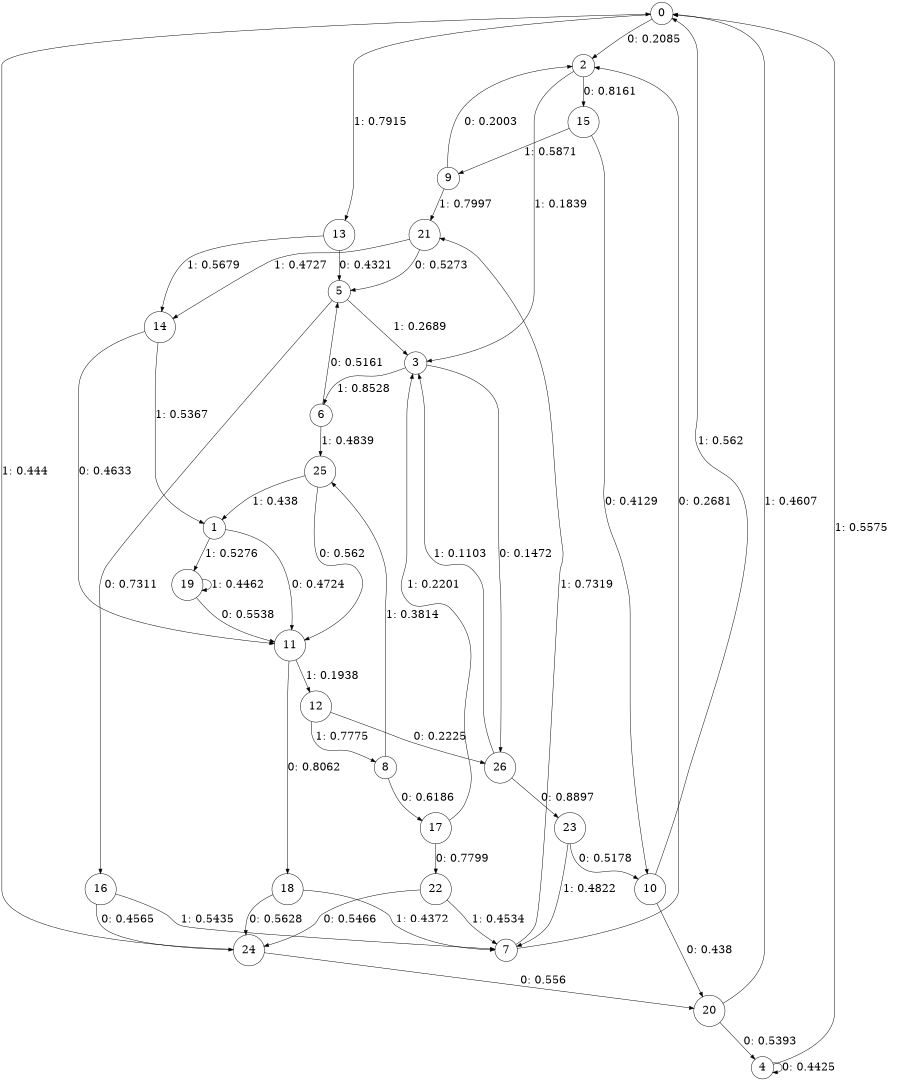 digraph "ch24faceL8" {
size = "6,8.5";
ratio = "fill";
node [shape = circle];
node [fontsize = 24];
edge [fontsize = 24];
0 -> 2 [label = "0: 0.2085   "];
0 -> 13 [label = "1: 0.7915   "];
1 -> 11 [label = "0: 0.4724   "];
1 -> 19 [label = "1: 0.5276   "];
2 -> 15 [label = "0: 0.8161   "];
2 -> 3 [label = "1: 0.1839   "];
3 -> 26 [label = "0: 0.1472   "];
3 -> 6 [label = "1: 0.8528   "];
4 -> 4 [label = "0: 0.4425   "];
4 -> 0 [label = "1: 0.5575   "];
5 -> 16 [label = "0: 0.7311   "];
5 -> 3 [label = "1: 0.2689   "];
6 -> 5 [label = "0: 0.5161   "];
6 -> 25 [label = "1: 0.4839   "];
7 -> 2 [label = "0: 0.2681   "];
7 -> 21 [label = "1: 0.7319   "];
8 -> 17 [label = "0: 0.6186   "];
8 -> 25 [label = "1: 0.3814   "];
9 -> 2 [label = "0: 0.2003   "];
9 -> 21 [label = "1: 0.7997   "];
10 -> 20 [label = "0: 0.438    "];
10 -> 0 [label = "1: 0.562    "];
11 -> 18 [label = "0: 0.8062   "];
11 -> 12 [label = "1: 0.1938   "];
12 -> 26 [label = "0: 0.2225   "];
12 -> 8 [label = "1: 0.7775   "];
13 -> 5 [label = "0: 0.4321   "];
13 -> 14 [label = "1: 0.5679   "];
14 -> 11 [label = "0: 0.4633   "];
14 -> 1 [label = "1: 0.5367   "];
15 -> 10 [label = "0: 0.4129   "];
15 -> 9 [label = "1: 0.5871   "];
16 -> 24 [label = "0: 0.4565   "];
16 -> 7 [label = "1: 0.5435   "];
17 -> 22 [label = "0: 0.7799   "];
17 -> 3 [label = "1: 0.2201   "];
18 -> 24 [label = "0: 0.5628   "];
18 -> 7 [label = "1: 0.4372   "];
19 -> 11 [label = "0: 0.5538   "];
19 -> 19 [label = "1: 0.4462   "];
20 -> 4 [label = "0: 0.5393   "];
20 -> 0 [label = "1: 0.4607   "];
21 -> 5 [label = "0: 0.5273   "];
21 -> 14 [label = "1: 0.4727   "];
22 -> 24 [label = "0: 0.5466   "];
22 -> 7 [label = "1: 0.4534   "];
23 -> 10 [label = "0: 0.5178   "];
23 -> 7 [label = "1: 0.4822   "];
24 -> 20 [label = "0: 0.556    "];
24 -> 0 [label = "1: 0.444    "];
25 -> 11 [label = "0: 0.562    "];
25 -> 1 [label = "1: 0.438    "];
26 -> 23 [label = "0: 0.8897   "];
26 -> 3 [label = "1: 0.1103   "];
}